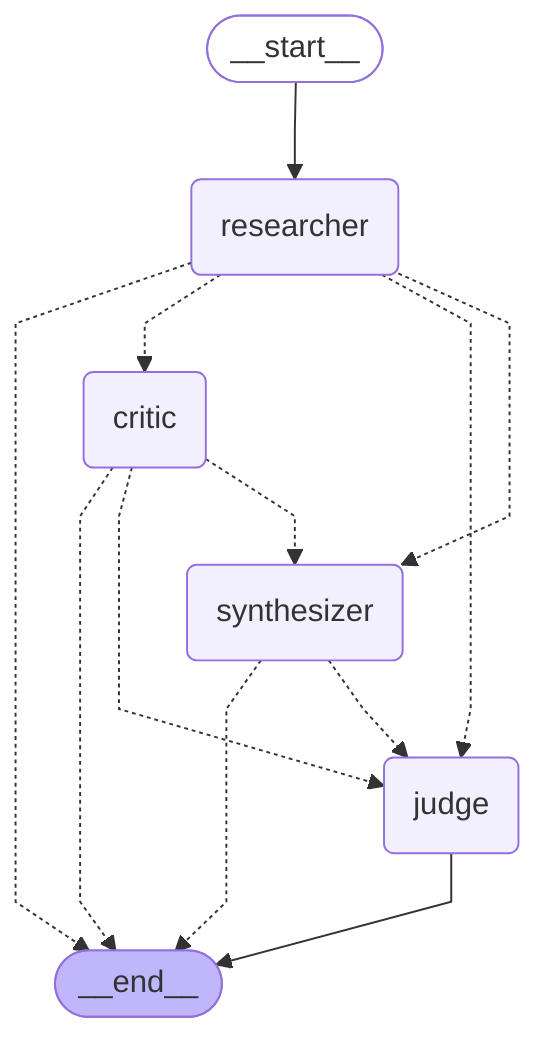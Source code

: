 ---
config:
  flowchart:
    curve: linear
---
graph TD;
	__start__([<p>__start__</p>]):::first
	researcher(researcher)
	critic(critic)
	synthesizer(synthesizer)
	judge(judge)
	__end__([<p>__end__</p>]):::last
	__start__ --> researcher;
	critic -.-> __end__;
	critic -.-> judge;
	critic -.-> synthesizer;
	researcher -.-> __end__;
	researcher -.-> critic;
	researcher -.-> judge;
	researcher -.-> synthesizer;
	synthesizer -.-> __end__;
	synthesizer -.-> judge;
	judge --> __end__;
	classDef default fill:#f2f0ff,line-height:1.2
	classDef first fill-opacity:0
	classDef last fill:#bfb6fc